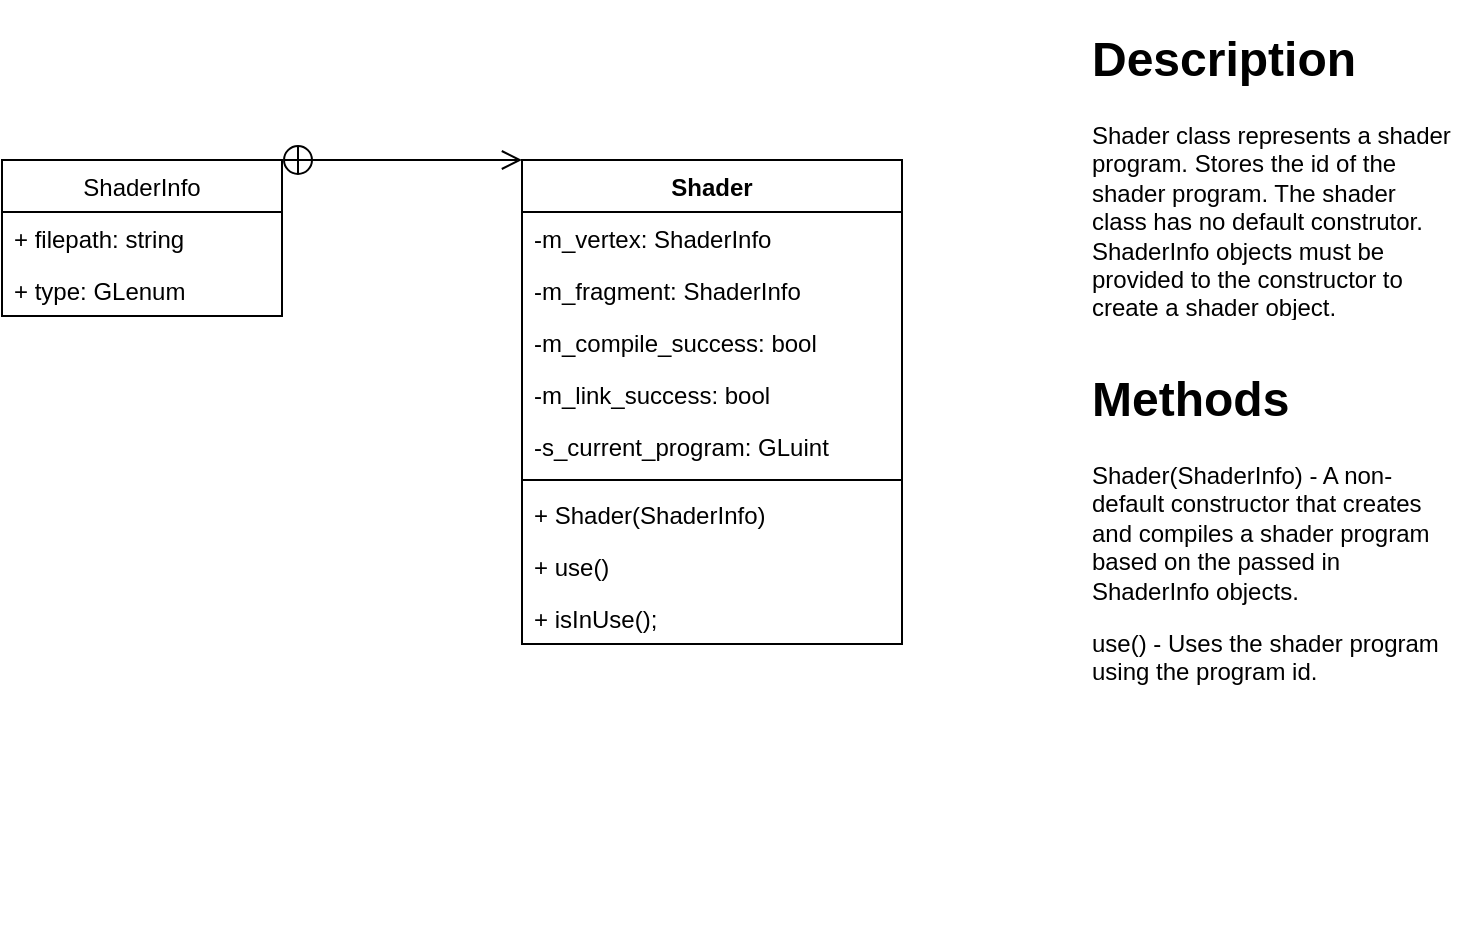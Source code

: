 <mxfile version="14.6.13" type="device"><diagram id="qxwa7zFDMQHp5JMdam9x" name="Page-1"><mxGraphModel dx="1086" dy="966" grid="1" gridSize="10" guides="1" tooltips="1" connect="1" arrows="1" fold="1" page="1" pageScale="1" pageWidth="850" pageHeight="1100" math="0" shadow="0"><root><mxCell id="0"/><mxCell id="1" parent="0"/><mxCell id="PACMvmFdaFrZmpNiD4si-1" value="Shader" style="swimlane;fontStyle=1;align=center;verticalAlign=top;childLayout=stackLayout;horizontal=1;startSize=26;horizontalStack=0;resizeParent=1;resizeParentMax=0;resizeLast=0;collapsible=1;marginBottom=0;" vertex="1" parent="1"><mxGeometry x="320" y="160" width="190" height="242" as="geometry"/></mxCell><mxCell id="PACMvmFdaFrZmpNiD4si-24" value="-m_vertex: ShaderInfo" style="text;strokeColor=none;fillColor=none;align=left;verticalAlign=top;spacingLeft=4;spacingRight=4;overflow=hidden;rotatable=0;points=[[0,0.5],[1,0.5]];portConstraint=eastwest;" vertex="1" parent="PACMvmFdaFrZmpNiD4si-1"><mxGeometry y="26" width="190" height="26" as="geometry"/></mxCell><mxCell id="PACMvmFdaFrZmpNiD4si-33" value="-m_fragment: ShaderInfo" style="text;strokeColor=none;fillColor=none;align=left;verticalAlign=top;spacingLeft=4;spacingRight=4;overflow=hidden;rotatable=0;points=[[0,0.5],[1,0.5]];portConstraint=eastwest;" vertex="1" parent="PACMvmFdaFrZmpNiD4si-1"><mxGeometry y="52" width="190" height="26" as="geometry"/></mxCell><mxCell id="PACMvmFdaFrZmpNiD4si-34" value="-m_compile_success: bool" style="text;strokeColor=none;fillColor=none;align=left;verticalAlign=top;spacingLeft=4;spacingRight=4;overflow=hidden;rotatable=0;points=[[0,0.5],[1,0.5]];portConstraint=eastwest;" vertex="1" parent="PACMvmFdaFrZmpNiD4si-1"><mxGeometry y="78" width="190" height="26" as="geometry"/></mxCell><mxCell id="PACMvmFdaFrZmpNiD4si-31" value="-m_link_success: bool" style="text;strokeColor=none;fillColor=none;align=left;verticalAlign=top;spacingLeft=4;spacingRight=4;overflow=hidden;rotatable=0;points=[[0,0.5],[1,0.5]];portConstraint=eastwest;" vertex="1" parent="PACMvmFdaFrZmpNiD4si-1"><mxGeometry y="104" width="190" height="26" as="geometry"/></mxCell><mxCell id="PACMvmFdaFrZmpNiD4si-6" value="-s_current_program: GLuint" style="text;strokeColor=none;fillColor=none;align=left;verticalAlign=top;spacingLeft=4;spacingRight=4;overflow=hidden;rotatable=0;points=[[0,0.5],[1,0.5]];portConstraint=eastwest;" vertex="1" parent="PACMvmFdaFrZmpNiD4si-1"><mxGeometry y="130" width="190" height="26" as="geometry"/></mxCell><mxCell id="PACMvmFdaFrZmpNiD4si-3" value="" style="line;strokeWidth=1;fillColor=none;align=left;verticalAlign=middle;spacingTop=-1;spacingLeft=3;spacingRight=3;rotatable=0;labelPosition=right;points=[];portConstraint=eastwest;" vertex="1" parent="PACMvmFdaFrZmpNiD4si-1"><mxGeometry y="156" width="190" height="8" as="geometry"/></mxCell><mxCell id="PACMvmFdaFrZmpNiD4si-25" value="+ Shader(ShaderInfo)" style="text;strokeColor=none;fillColor=none;align=left;verticalAlign=top;spacingLeft=4;spacingRight=4;overflow=hidden;rotatable=0;points=[[0,0.5],[1,0.5]];portConstraint=eastwest;" vertex="1" parent="PACMvmFdaFrZmpNiD4si-1"><mxGeometry y="164" width="190" height="26" as="geometry"/></mxCell><mxCell id="PACMvmFdaFrZmpNiD4si-37" value="+ use()" style="text;strokeColor=none;fillColor=none;align=left;verticalAlign=top;spacingLeft=4;spacingRight=4;overflow=hidden;rotatable=0;points=[[0,0.5],[1,0.5]];portConstraint=eastwest;" vertex="1" parent="PACMvmFdaFrZmpNiD4si-1"><mxGeometry y="190" width="190" height="26" as="geometry"/></mxCell><mxCell id="PACMvmFdaFrZmpNiD4si-35" value="+ isInUse();" style="text;strokeColor=none;fillColor=none;align=left;verticalAlign=top;spacingLeft=4;spacingRight=4;overflow=hidden;rotatable=0;points=[[0,0.5],[1,0.5]];portConstraint=eastwest;" vertex="1" parent="PACMvmFdaFrZmpNiD4si-1"><mxGeometry y="216" width="190" height="26" as="geometry"/></mxCell><mxCell id="PACMvmFdaFrZmpNiD4si-10" value="ShaderInfo" style="swimlane;fontStyle=0;childLayout=stackLayout;horizontal=1;startSize=26;fillColor=none;horizontalStack=0;resizeParent=1;resizeParentMax=0;resizeLast=0;collapsible=1;marginBottom=0;" vertex="1" parent="1"><mxGeometry x="60" y="160" width="140" height="78" as="geometry"/></mxCell><mxCell id="PACMvmFdaFrZmpNiD4si-11" value="+ filepath: string" style="text;strokeColor=none;fillColor=none;align=left;verticalAlign=top;spacingLeft=4;spacingRight=4;overflow=hidden;rotatable=0;points=[[0,0.5],[1,0.5]];portConstraint=eastwest;" vertex="1" parent="PACMvmFdaFrZmpNiD4si-10"><mxGeometry y="26" width="140" height="26" as="geometry"/></mxCell><mxCell id="PACMvmFdaFrZmpNiD4si-12" value="+ type: GLenum" style="text;strokeColor=none;fillColor=none;align=left;verticalAlign=top;spacingLeft=4;spacingRight=4;overflow=hidden;rotatable=0;points=[[0,0.5],[1,0.5]];portConstraint=eastwest;" vertex="1" parent="PACMvmFdaFrZmpNiD4si-10"><mxGeometry y="52" width="140" height="26" as="geometry"/></mxCell><mxCell id="PACMvmFdaFrZmpNiD4si-18" value="" style="endArrow=open;startArrow=circlePlus;endFill=0;startFill=0;endSize=8;html=1;exitX=1;exitY=0;exitDx=0;exitDy=0;entryX=0;entryY=0;entryDx=0;entryDy=0;entryPerimeter=0;" edge="1" parent="1" source="PACMvmFdaFrZmpNiD4si-10" target="PACMvmFdaFrZmpNiD4si-1"><mxGeometry width="160" relative="1" as="geometry"><mxPoint x="190" y="90" as="sourcePoint"/><mxPoint x="350" y="90" as="targetPoint"/></mxGeometry></mxCell><mxCell id="PACMvmFdaFrZmpNiD4si-19" value="&lt;h1&gt;Description&lt;/h1&gt;&lt;p&gt;Shader class represents a shader program. Stores the id of the shader program. The shader class has no default construtor. ShaderInfo objects must be provided to the constructor to create a shader object.&lt;/p&gt;" style="text;html=1;strokeColor=none;fillColor=none;spacing=5;spacingTop=-20;whiteSpace=wrap;overflow=hidden;rounded=0;" vertex="1" parent="1"><mxGeometry x="600" y="90" width="190" height="150" as="geometry"/></mxCell><mxCell id="PACMvmFdaFrZmpNiD4si-20" value="&lt;h1&gt;Methods&lt;/h1&gt;&lt;p&gt;&lt;span&gt;Shader(ShaderInfo) - A non-default constructor that creates and compiles a shader program based on the passed in ShaderInfo objects.&lt;/span&gt;&lt;br&gt;&lt;/p&gt;&lt;p&gt;&lt;span&gt;use() - Uses the shader program using the program id.&lt;/span&gt;&lt;/p&gt;" style="text;html=1;strokeColor=none;fillColor=none;spacing=5;spacingTop=-20;whiteSpace=wrap;overflow=hidden;rounded=0;" vertex="1" parent="1"><mxGeometry x="600" y="260" width="190" height="290" as="geometry"/></mxCell></root></mxGraphModel></diagram></mxfile>